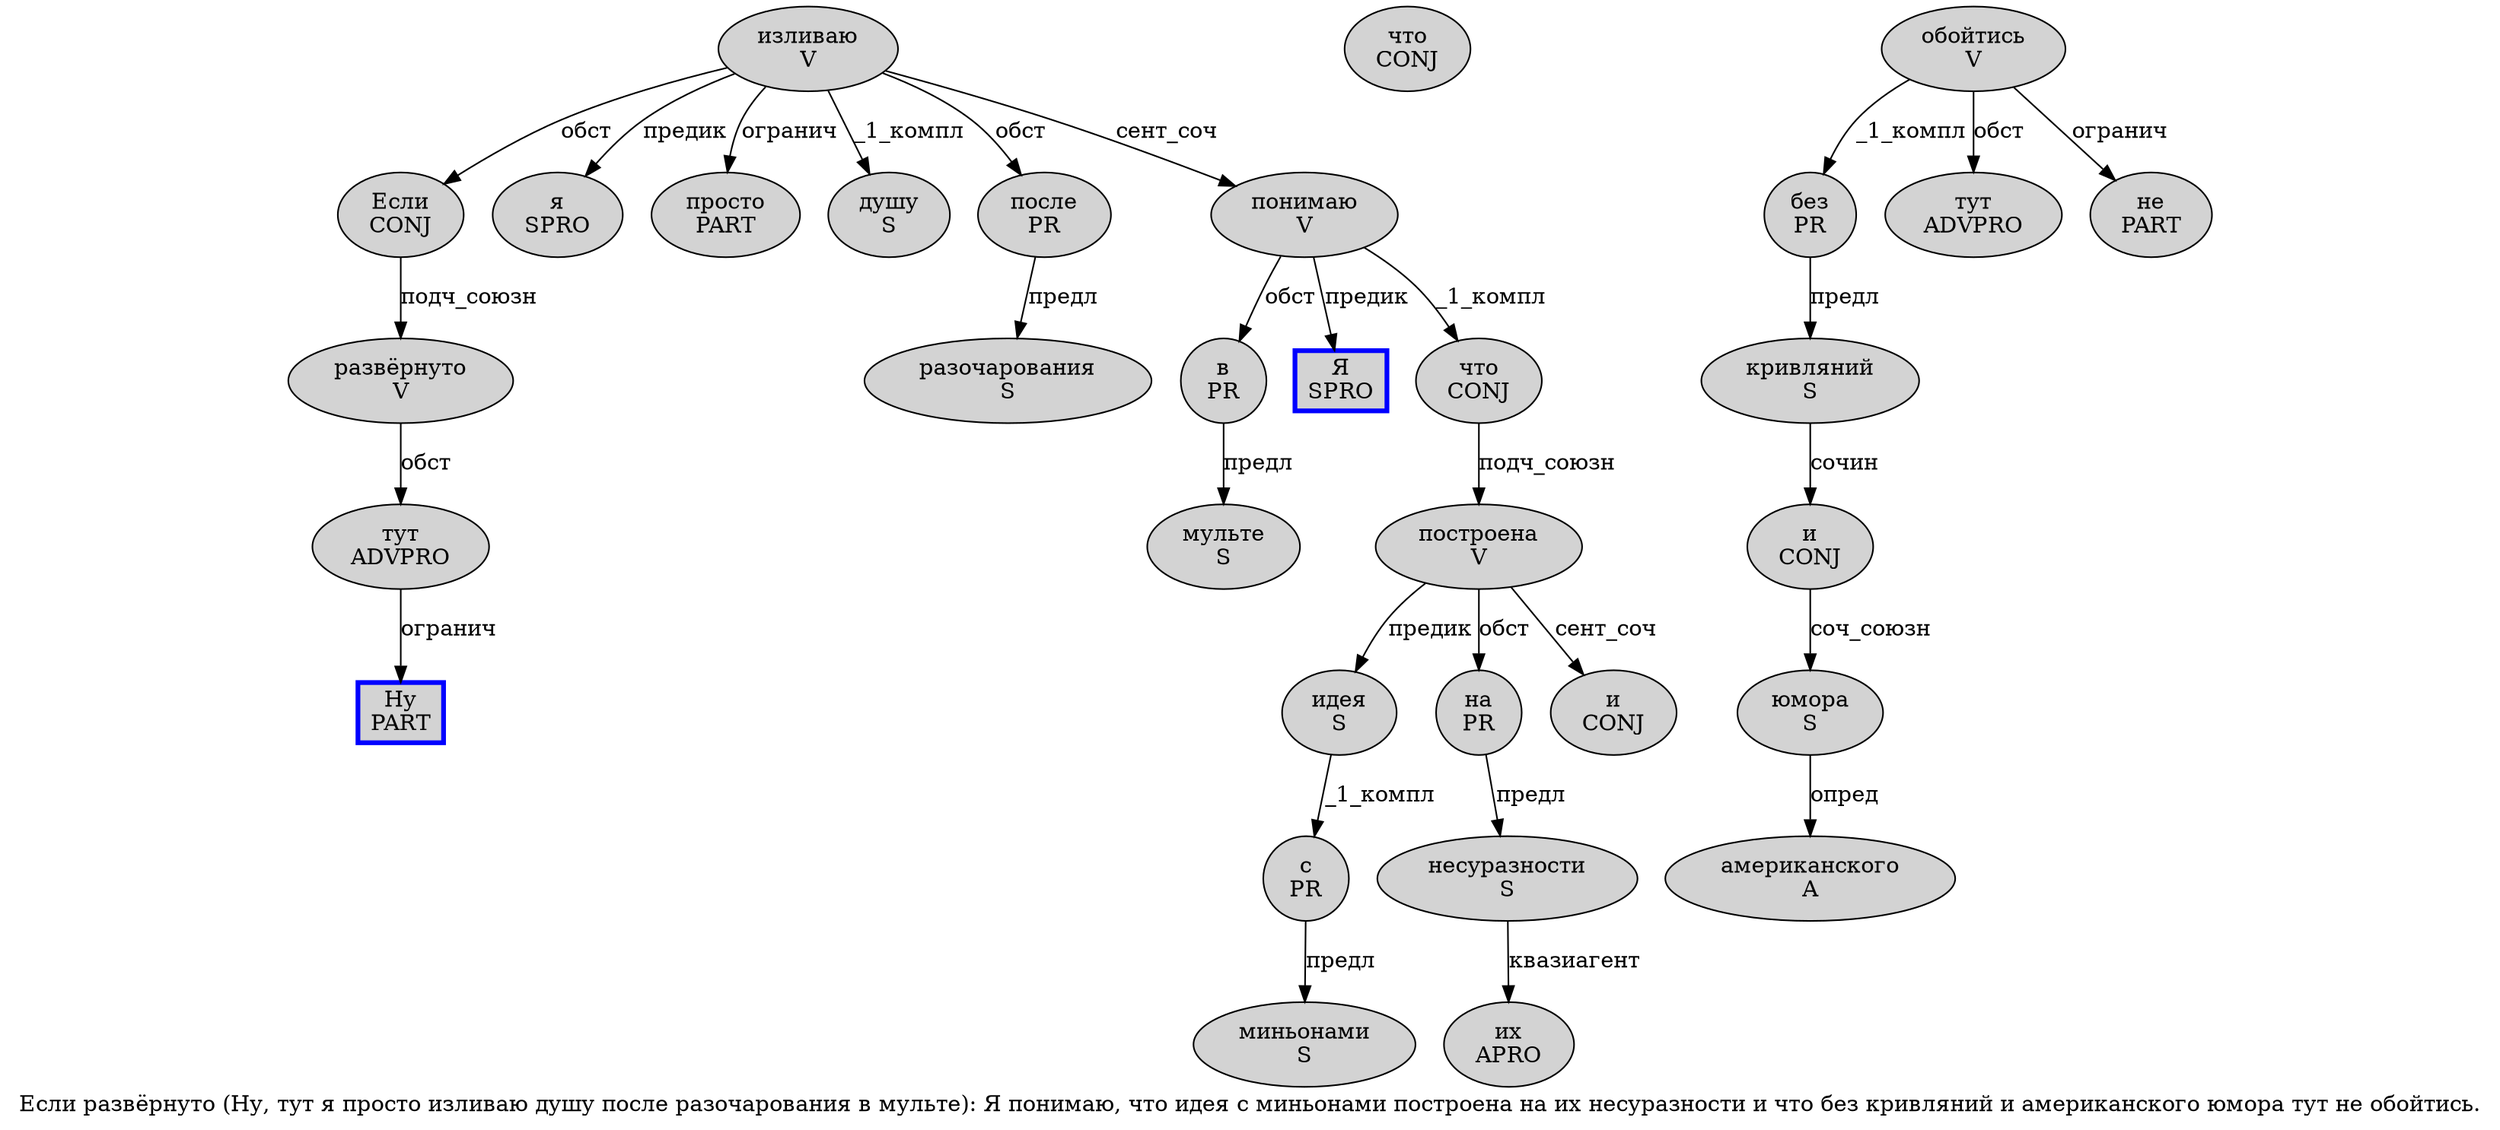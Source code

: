 digraph SENTENCE_2913 {
	graph [label="Если развёрнуто (Ну, тут я просто изливаю душу после разочарования в мульте): Я понимаю, что идея с миньонами построена на их несуразности и что без кривляний и американского юмора тут не обойтись."]
	node [style=filled]
		0 [label="Если
CONJ" color="" fillcolor=lightgray penwidth=1 shape=ellipse]
		1 [label="развёрнуто
V" color="" fillcolor=lightgray penwidth=1 shape=ellipse]
		3 [label="Ну
PART" color=blue fillcolor=lightgray penwidth=3 shape=box]
		5 [label="тут
ADVPRO" color="" fillcolor=lightgray penwidth=1 shape=ellipse]
		6 [label="я
SPRO" color="" fillcolor=lightgray penwidth=1 shape=ellipse]
		7 [label="просто
PART" color="" fillcolor=lightgray penwidth=1 shape=ellipse]
		8 [label="изливаю
V" color="" fillcolor=lightgray penwidth=1 shape=ellipse]
		9 [label="душу
S" color="" fillcolor=lightgray penwidth=1 shape=ellipse]
		10 [label="после
PR" color="" fillcolor=lightgray penwidth=1 shape=ellipse]
		11 [label="разочарования
S" color="" fillcolor=lightgray penwidth=1 shape=ellipse]
		12 [label="в
PR" color="" fillcolor=lightgray penwidth=1 shape=ellipse]
		13 [label="мульте
S" color="" fillcolor=lightgray penwidth=1 shape=ellipse]
		16 [label="Я
SPRO" color=blue fillcolor=lightgray penwidth=3 shape=box]
		17 [label="понимаю
V" color="" fillcolor=lightgray penwidth=1 shape=ellipse]
		19 [label="что
CONJ" color="" fillcolor=lightgray penwidth=1 shape=ellipse]
		20 [label="идея
S" color="" fillcolor=lightgray penwidth=1 shape=ellipse]
		21 [label="с
PR" color="" fillcolor=lightgray penwidth=1 shape=ellipse]
		22 [label="миньонами
S" color="" fillcolor=lightgray penwidth=1 shape=ellipse]
		23 [label="построена
V" color="" fillcolor=lightgray penwidth=1 shape=ellipse]
		24 [label="на
PR" color="" fillcolor=lightgray penwidth=1 shape=ellipse]
		25 [label="их
APRO" color="" fillcolor=lightgray penwidth=1 shape=ellipse]
		26 [label="несуразности
S" color="" fillcolor=lightgray penwidth=1 shape=ellipse]
		27 [label="и
CONJ" color="" fillcolor=lightgray penwidth=1 shape=ellipse]
		28 [label="что
CONJ" color="" fillcolor=lightgray penwidth=1 shape=ellipse]
		29 [label="без
PR" color="" fillcolor=lightgray penwidth=1 shape=ellipse]
		30 [label="кривляний
S" color="" fillcolor=lightgray penwidth=1 shape=ellipse]
		31 [label="и
CONJ" color="" fillcolor=lightgray penwidth=1 shape=ellipse]
		32 [label="американского
A" color="" fillcolor=lightgray penwidth=1 shape=ellipse]
		33 [label="юмора
S" color="" fillcolor=lightgray penwidth=1 shape=ellipse]
		34 [label="тут
ADVPRO" color="" fillcolor=lightgray penwidth=1 shape=ellipse]
		35 [label="не
PART" color="" fillcolor=lightgray penwidth=1 shape=ellipse]
		36 [label="обойтись
V" color="" fillcolor=lightgray penwidth=1 shape=ellipse]
			5 -> 3 [label="огранич"]
			1 -> 5 [label="обст"]
			20 -> 21 [label="_1_компл"]
			8 -> 0 [label="обст"]
			8 -> 6 [label="предик"]
			8 -> 7 [label="огранич"]
			8 -> 9 [label="_1_компл"]
			8 -> 10 [label="обст"]
			8 -> 17 [label="сент_соч"]
			31 -> 33 [label="соч_союзн"]
			0 -> 1 [label="подч_союзн"]
			30 -> 31 [label="сочин"]
			23 -> 20 [label="предик"]
			23 -> 24 [label="обст"]
			23 -> 27 [label="сент_соч"]
			17 -> 12 [label="обст"]
			17 -> 16 [label="предик"]
			17 -> 19 [label="_1_компл"]
			26 -> 25 [label="квазиагент"]
			12 -> 13 [label="предл"]
			24 -> 26 [label="предл"]
			19 -> 23 [label="подч_союзн"]
			21 -> 22 [label="предл"]
			10 -> 11 [label="предл"]
			33 -> 32 [label="опред"]
			36 -> 29 [label="_1_компл"]
			36 -> 34 [label="обст"]
			36 -> 35 [label="огранич"]
			29 -> 30 [label="предл"]
}